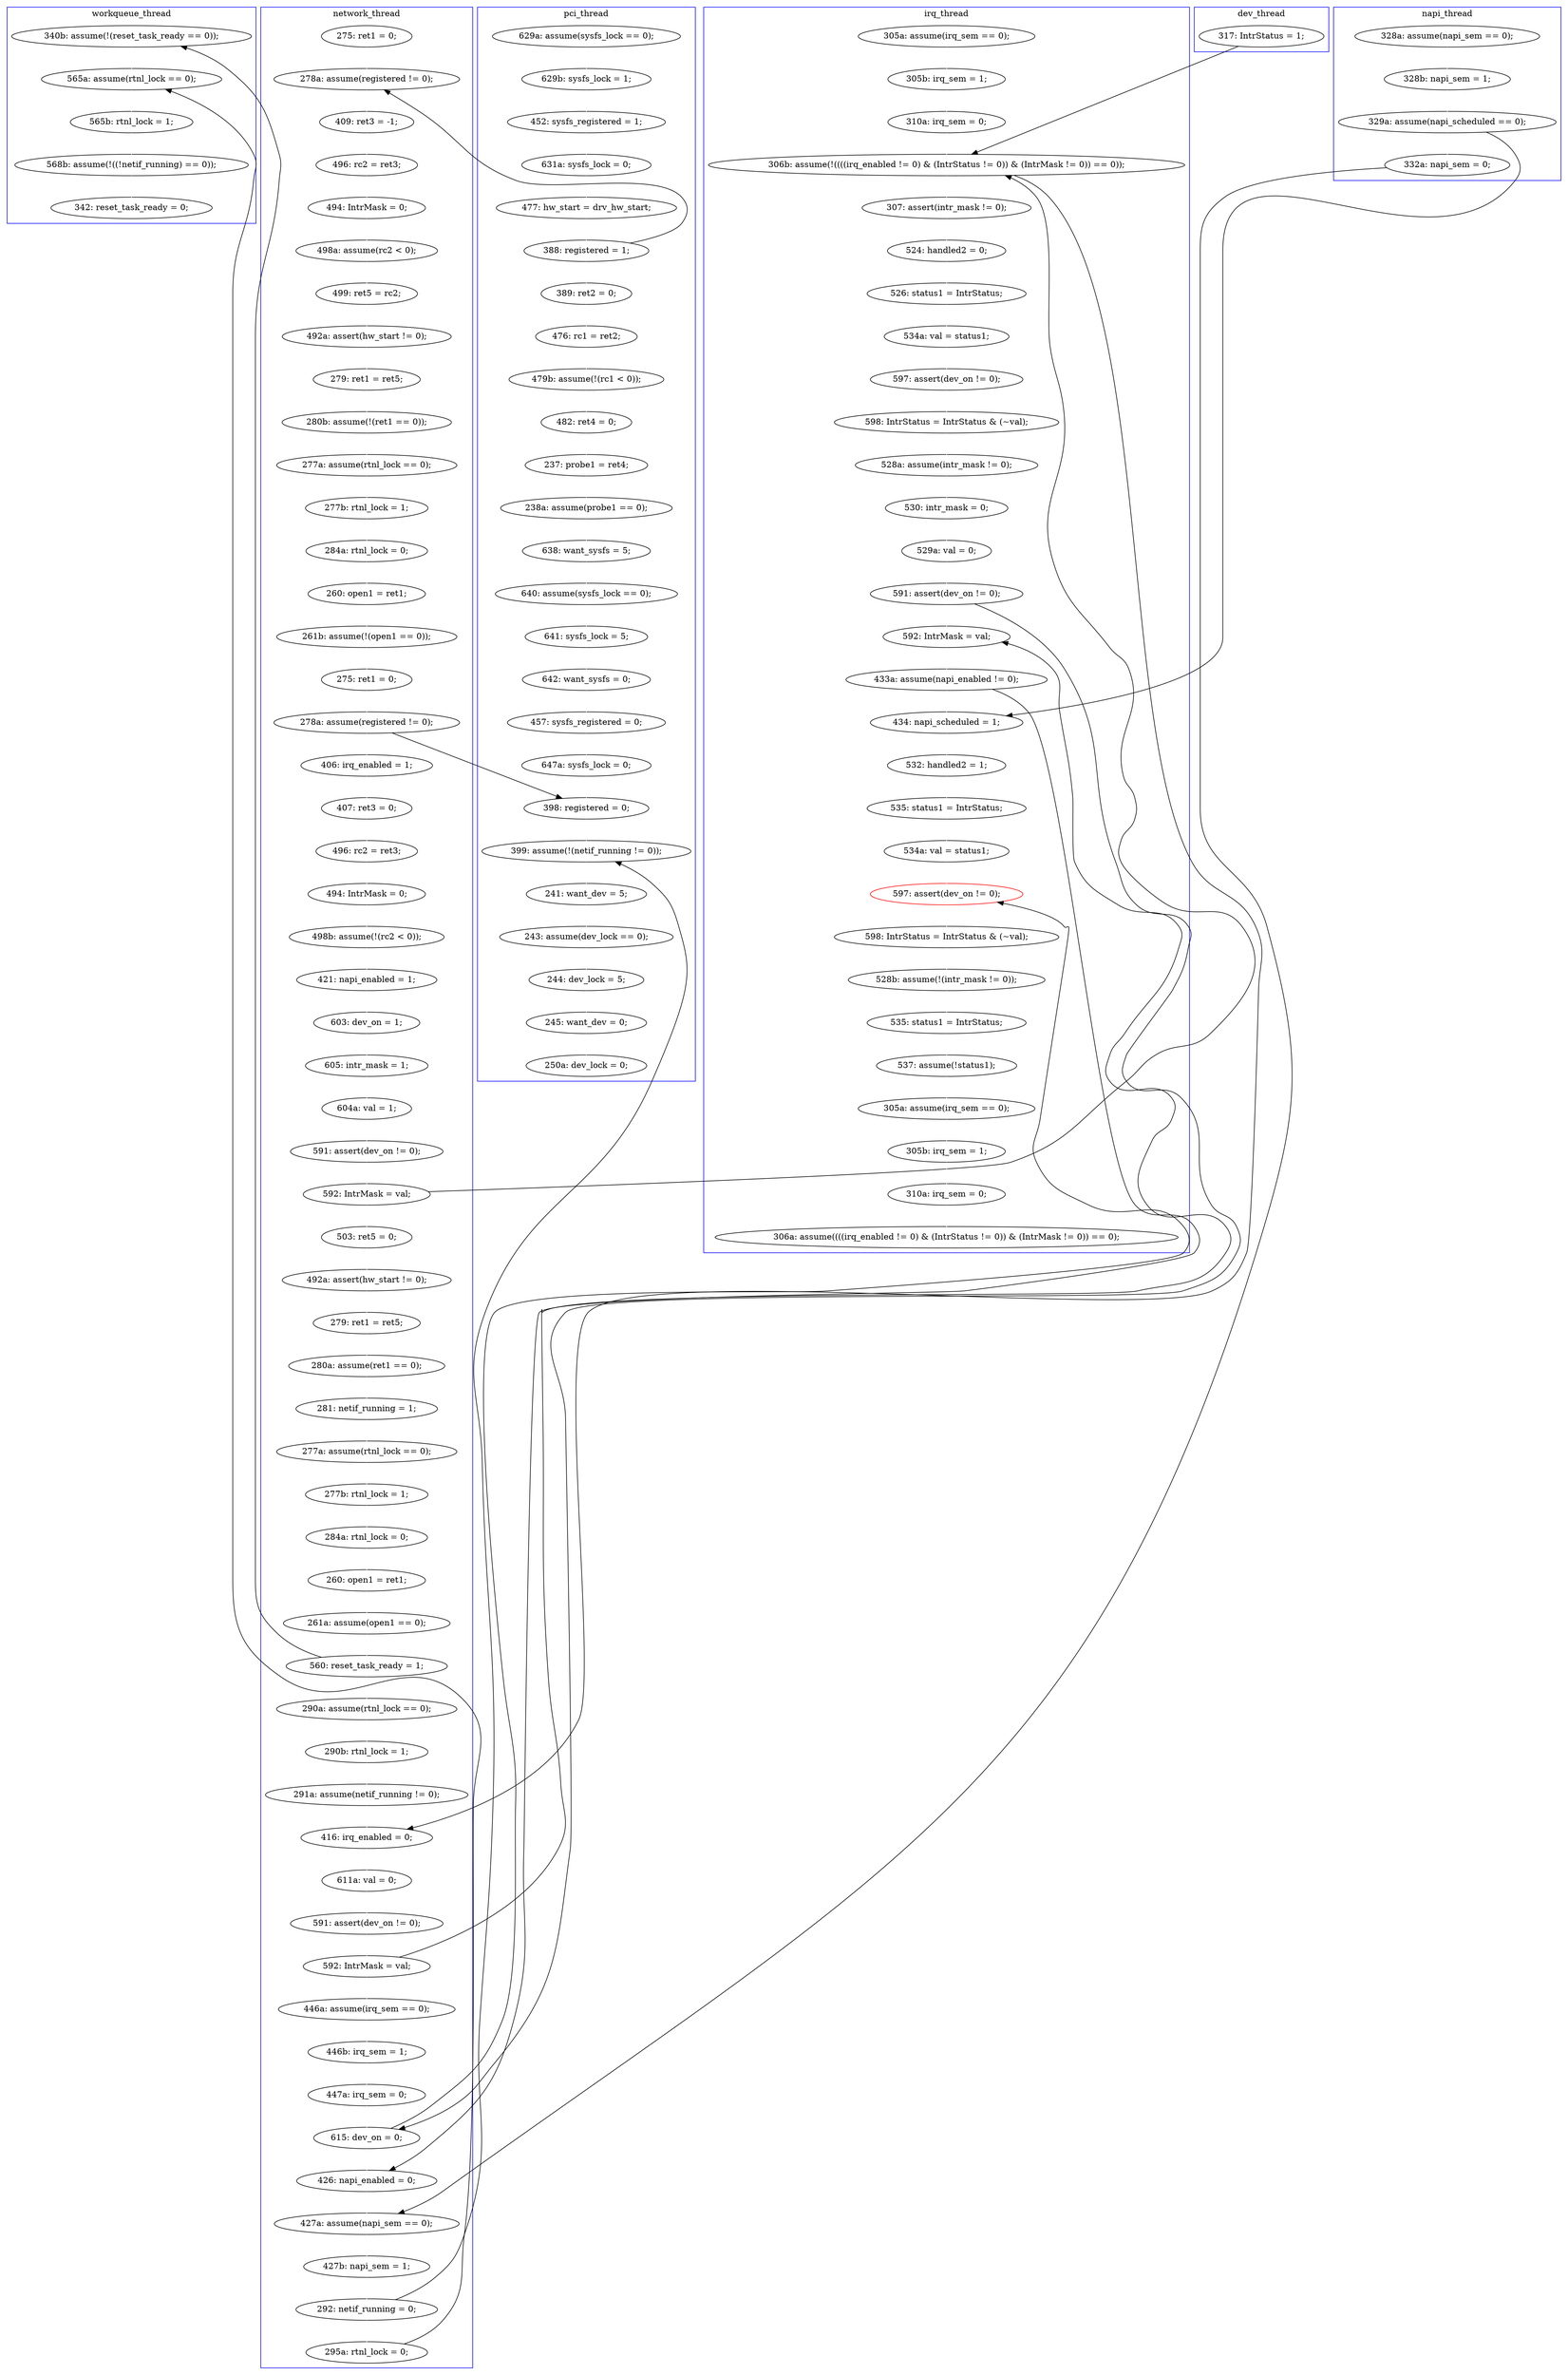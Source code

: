 digraph Counterexample {
	267 -> 268 [color = white, style = solid]
	126 -> 129 [color = white, style = solid]
	188 -> 190 [color = white, style = solid]
	42 -> 46 [color = white, style = solid]
	217 -> 249 [color = black, style = solid, constraint = false]
	166 -> 175 [color = black, style = solid, constraint = false]
	221 -> 224 [color = white, style = solid]
	231 -> 239 [color = white, style = solid]
	269 -> 270 [color = white, style = solid]
	116 -> 120 [color = white, style = solid]
	120 -> 121 [color = white, style = solid]
	56 -> 58 [color = white, style = solid]
	113 -> 116 [color = white, style = solid]
	124 -> 126 [color = white, style = solid]
	74 -> 78 [color = white, style = solid]
	220 -> 221 [color = white, style = solid]
	79 -> 82 [color = white, style = solid]
	139 -> 142 [color = white, style = solid]
	173 -> 174 [color = white, style = solid]
	227 -> 231 [color = white, style = solid]
	86 -> 89 [color = white, style = solid]
	35 -> 151 [color = white, style = solid]
	260 -> 272 [color = white, style = solid]
	241 -> 244 [color = white, style = solid]
	53 -> 54 [color = white, style = solid]
	195 -> 207 [color = white, style = solid]
	258 -> 260 [color = white, style = solid]
	136 -> 137 [color = white, style = solid]
	46 -> 53 [color = white, style = solid]
	96 -> 98 [color = white, style = solid]
	223 -> 226 [color = black, style = solid, constraint = false]
	217 -> 218 [color = white, style = solid]
	135 -> 136 [color = white, style = solid]
	131 -> 134 [color = white, style = solid]
	67 -> 69 [color = white, style = solid]
	35 -> 218 [color = black, style = solid, constraint = false]
	40 -> 42 [color = white, style = solid]
	111 -> 113 [color = white, style = solid]
	98 -> 107 [color = white, style = solid]
	32 -> 35 [color = white, style = solid]
	109 -> 111 [color = white, style = solid]
	89 -> 96 [color = white, style = solid]
	195 -> 206 [color = black, style = solid, constraint = false]
	181 -> 186 [color = white, style = solid]
	98 -> 292 [color = black, style = solid, constraint = false]
	37 -> 40 [color = white, style = solid]
	308 -> 309 [color = white, style = solid]
	146 -> 159 [color = white, style = solid]
	107 -> 108 [color = white, style = solid]
	207 -> 208 [color = white, style = solid]
	249 -> 250 [color = white, style = solid]
	251 -> 255 [color = white, style = solid]
	151 -> 250 [color = black, style = solid, constraint = false]
	122 -> 124 [color = white, style = solid]
	268 -> 269 [color = white, style = solid]
	154 -> 166 [color = white, style = solid]
	306 -> 307 [color = white, style = solid]
	149 -> 150 [color = white, style = solid]
	218 -> 220 [color = white, style = solid]
	292 -> 293 [color = white, style = solid]
	206 -> 217 [color = white, style = solid]
	54 -> 170 [color = white, style = solid]
	270 -> 280 [color = white, style = solid]
	246 -> 248 [color = white, style = solid]
	204 -> 206 [color = white, style = solid]
	108 -> 109 [color = white, style = solid]
	53 -> 58 [color = black, style = solid, constraint = false]
	224 -> 226 [color = white, style = solid]
	256 -> 257 [color = black, style = solid, constraint = false]
	255 -> 293 [color = black, style = solid, constraint = false]
	280 -> 287 [color = white, style = solid]
	293 -> 305 [color = white, style = solid]
	244 -> 245 [color = white, style = solid]
	78 -> 79 [color = white, style = solid]
	190 -> 192 [color = white, style = solid]
	257 -> 258 [color = white, style = solid]
	36 -> 37 [color = white, style = solid]
	134 -> 135 [color = white, style = solid]
	159 -> 160 [color = white, style = solid]
	71 -> 73 [color = white, style = solid]
	204 -> 223 [color = black, style = solid, constraint = false]
	193 -> 195 [color = white, style = solid]
	166 -> 181 [color = white, style = solid]
	138 -> 139 [color = white, style = solid]
	170 -> 173 [color = white, style = solid]
	160 -> 164 [color = white, style = solid]
	58 -> 67 [color = white, style = solid]
	85 -> 86 [color = white, style = solid]
	201 -> 202 [color = white, style = solid]
	208 -> 213 [color = white, style = solid]
	199 -> 201 [color = white, style = solid]
	73 -> 74 [color = white, style = solid]
	192 -> 194 [color = white, style = solid]
	83 -> 84 [color = white, style = solid]
	250 -> 251 [color = white, style = solid]
	142 -> 146 [color = white, style = solid]
	130 -> 131 [color = white, style = solid]
	69 -> 71 [color = white, style = solid]
	174 -> 235 [color = white, style = solid]
	126 -> 166 [color = black, style = solid, constraint = false]
	239 -> 241 [color = white, style = solid]
	235 -> 238 [color = white, style = solid]
	213 -> 223 [color = white, style = solid]
	146 -> 176 [color = black, style = solid, constraint = false]
	164 -> 175 [color = white, style = solid]
	307 -> 308 [color = white, style = solid]
	137 -> 138 [color = white, style = solid]
	176 -> 257 [color = white, style = solid]
	31 -> 32 [color = white, style = solid]
	202 -> 204 [color = white, style = solid]
	287 -> 292 [color = white, style = solid]
	223 -> 249 [color = white, style = solid]
	84 -> 85 [color = white, style = solid]
	238 -> 267 [color = white, style = solid]
	129 -> 130 [color = white, style = solid]
	82 -> 83 [color = white, style = solid]
	180 -> 193 [color = white, style = solid]
	175 -> 180 [color = white, style = solid]
	186 -> 188 [color = white, style = solid]
	150 -> 154 [color = white, style = solid]
	121 -> 122 [color = white, style = solid]
	245 -> 246 [color = white, style = solid]
	255 -> 256 [color = white, style = solid]
	226 -> 227 [color = white, style = solid]
	162 -> 166 [color = black, style = solid, constraint = false]
	305 -> 306 [color = white, style = solid]
	194 -> 199 [color = white, style = solid]
	subgraph cluster7 {
		label = dev_thread
		color = blue
		162  [label = "317: IntrStatus = 1;"]
	}
	subgraph cluster4 {
		label = napi_thread
		color = blue
		32  [label = "328b: napi_sem = 1;"]
		31  [label = "328a: assume(napi_sem == 0);"]
		35  [label = "329a: assume(napi_scheduled == 0);"]
		151  [label = "332a: napi_sem = 0;"]
	}
	subgraph cluster5 {
		label = workqueue_thread
		color = blue
		176  [label = "340b: assume(!(reset_task_ready == 0));"]
		257  [label = "565a: assume(rtnl_lock == 0);"]
		258  [label = "565b: rtnl_lock = 1;"]
		260  [label = "568b: assume(!((!netif_running) == 0));"]
		272  [label = "342: reset_task_ready = 0;"]
	}
	subgraph cluster3 {
		label = irq_thread
		color = blue
		154  [label = "310a: irq_sem = 0;"]
		206  [label = "592: IntrMask = val;"]
		199  [label = "528a: assume(intr_mask != 0);"]
		244  [label = "305a: assume(irq_sem == 0);"]
		218  [label = "434: napi_scheduled = 1;"]
		190  [label = "534a: val = status1;"]
		149  [label = "305a: assume(irq_sem == 0);"]
		248  [label = "306a: assume((((irq_enabled != 0) & (IntrStatus != 0)) & (IntrMask != 0)) == 0);"]
		186  [label = "524: handled2 = 0;"]
		221  [label = "535: status1 = IntrStatus;"]
		241  [label = "537: assume(!status1);"]
		220  [label = "532: handled2 = 1;"]
		201  [label = "530: intr_mask = 0;"]
		204  [label = "591: assert(dev_on != 0);"]
		245  [label = "305b: irq_sem = 1;"]
		217  [label = "433a: assume(napi_enabled != 0);"]
		224  [label = "534a: val = status1;"]
		239  [label = "535: status1 = IntrStatus;"]
		194  [label = "598: IntrStatus = IntrStatus & (~val);"]
		192  [label = "597: assert(dev_on != 0);"]
		226  [label = "597: assert(dev_on != 0);", color = red]
		246  [label = "310a: irq_sem = 0;"]
		202  [label = "529a: val = 0;"]
		150  [label = "305b: irq_sem = 1;"]
		227  [label = "598: IntrStatus = IntrStatus & (~val);"]
		188  [label = "526: status1 = IntrStatus;"]
		231  [label = "528b: assume(!(intr_mask != 0));"]
		181  [label = "307: assert(intr_mask != 0);"]
		166  [label = "306b: assume(!((((irq_enabled != 0) & (IntrStatus != 0)) & (IntrMask != 0)) == 0));"]
	}
	subgraph cluster1 {
		label = pci_thread
		color = blue
		267  [label = "638: want_sysfs = 5;"]
		42  [label = "631a: sysfs_lock = 0;"]
		37  [label = "629b: sysfs_lock = 1;"]
		269  [label = "641: sysfs_lock = 5;"]
		270  [label = "642: want_sysfs = 0;"]
		174  [label = "482: ret4 = 0;"]
		46  [label = "477: hw_start = drv_hw_start;"]
		309  [label = "250a: dev_lock = 0;"]
		170  [label = "476: rc1 = ret2;"]
		287  [label = "647a: sysfs_lock = 0;"]
		307  [label = "244: dev_lock = 5;"]
		53  [label = "388: registered = 1;"]
		305  [label = "241: want_dev = 5;"]
		292  [label = "398: registered = 0;"]
		36  [label = "629a: assume(sysfs_lock == 0);"]
		235  [label = "237: probe1 = ret4;"]
		238  [label = "238a: assume(probe1 == 0);"]
		173  [label = "479b: assume(!(rc1 < 0));"]
		280  [label = "457: sysfs_registered = 0;"]
		54  [label = "389: ret2 = 0;"]
		40  [label = "452: sysfs_registered = 1;"]
		308  [label = "245: want_dev = 0;"]
		306  [label = "243: assume(dev_lock == 0);"]
		293  [label = "399: assume(!(netif_running != 0));"]
		268  [label = "640: assume(sysfs_lock == 0);"]
	}
	subgraph cluster2 {
		label = network_thread
		color = blue
		213  [label = "447a: irq_sem = 0;"]
		135  [label = "281: netif_running = 1;"]
		79  [label = "279: ret1 = ret5;"]
		195  [label = "592: IntrMask = val;"]
		142  [label = "261a: assume(open1 == 0);"]
		180  [label = "611a: val = 0;"]
		108  [label = "407: ret3 = 0;"]
		98  [label = "278a: assume(registered != 0);"]
		126  [label = "592: IntrMask = val;"]
		208  [label = "446b: irq_sem = 1;"]
		146  [label = "560: reset_task_ready = 1;"]
		175  [label = "416: irq_enabled = 0;"]
		56  [label = "275: ret1 = 0;"]
		116  [label = "421: napi_enabled = 1;"]
		124  [label = "591: assert(dev_on != 0);"]
		250  [label = "427a: assume(napi_sem == 0);"]
		160  [label = "290b: rtnl_lock = 1;"]
		193  [label = "591: assert(dev_on != 0);"]
		58  [label = "278a: assume(registered != 0);"]
		136  [label = "277a: assume(rtnl_lock == 0);"]
		138  [label = "284a: rtnl_lock = 0;"]
		84  [label = "277b: rtnl_lock = 1;"]
		255  [label = "292: netif_running = 0;"]
		139  [label = "260: open1 = ret1;"]
		109  [label = "496: rc2 = ret3;"]
		85  [label = "284a: rtnl_lock = 0;"]
		107  [label = "406: irq_enabled = 1;"]
		71  [label = "494: IntrMask = 0;"]
		69  [label = "496: rc2 = ret3;"]
		131  [label = "279: ret1 = ret5;"]
		256  [label = "295a: rtnl_lock = 0;"]
		137  [label = "277b: rtnl_lock = 1;"]
		73  [label = "498a: assume(rc2 < 0);"]
		78  [label = "492a: assert(hw_start != 0);"]
		207  [label = "446a: assume(irq_sem == 0);"]
		86  [label = "260: open1 = ret1;"]
		120  [label = "603: dev_on = 1;"]
		130  [label = "492a: assert(hw_start != 0);"]
		67  [label = "409: ret3 = -1;"]
		223  [label = "615: dev_on = 0;"]
		164  [label = "291a: assume(netif_running != 0);"]
		74  [label = "499: ret5 = rc2;"]
		121  [label = "605: intr_mask = 1;"]
		251  [label = "427b: napi_sem = 1;"]
		111  [label = "494: IntrMask = 0;"]
		96  [label = "275: ret1 = 0;"]
		159  [label = "290a: assume(rtnl_lock == 0);"]
		122  [label = "604a: val = 1;"]
		129  [label = "503: ret5 = 0;"]
		113  [label = "498b: assume(!(rc2 < 0));"]
		83  [label = "277a: assume(rtnl_lock == 0);"]
		134  [label = "280a: assume(ret1 == 0);"]
		249  [label = "426: napi_enabled = 0;"]
		82  [label = "280b: assume(!(ret1 == 0));"]
		89  [label = "261b: assume(!(open1 == 0));"]
	}
}